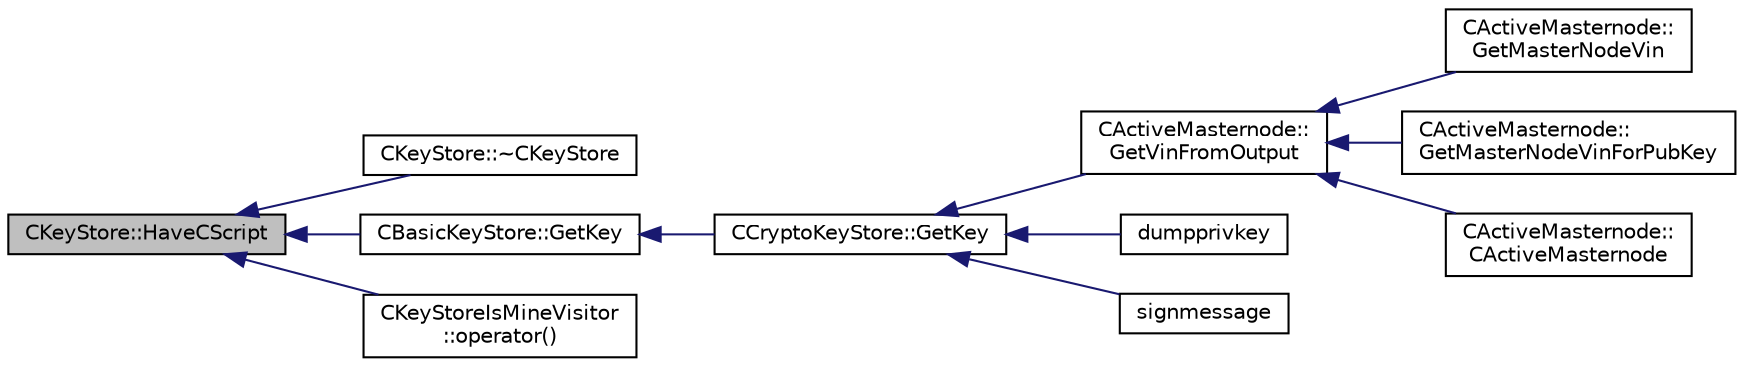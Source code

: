 digraph "CKeyStore::HaveCScript"
{
  edge [fontname="Helvetica",fontsize="10",labelfontname="Helvetica",labelfontsize="10"];
  node [fontname="Helvetica",fontsize="10",shape=record];
  rankdir="LR";
  Node127 [label="CKeyStore::HaveCScript",height=0.2,width=0.4,color="black", fillcolor="grey75", style="filled", fontcolor="black"];
  Node127 -> Node128 [dir="back",color="midnightblue",fontsize="10",style="solid",fontname="Helvetica"];
  Node128 [label="CKeyStore::~CKeyStore",height=0.2,width=0.4,color="black", fillcolor="white", style="filled",URL="$d0/dc3/class_c_key_store.html#a9bfaef2bcd6effc467a96043f44044a0"];
  Node127 -> Node129 [dir="back",color="midnightblue",fontsize="10",style="solid",fontname="Helvetica"];
  Node129 [label="CBasicKeyStore::GetKey",height=0.2,width=0.4,color="black", fillcolor="white", style="filled",URL="$db/db1/class_c_basic_key_store.html#a69328ee642e4234922356f59876e956d"];
  Node129 -> Node130 [dir="back",color="midnightblue",fontsize="10",style="solid",fontname="Helvetica"];
  Node130 [label="CCryptoKeyStore::GetKey",height=0.2,width=0.4,color="black", fillcolor="white", style="filled",URL="$db/dad/class_c_crypto_key_store.html#af46ec271fffb65a113702ba40a3738c8"];
  Node130 -> Node131 [dir="back",color="midnightblue",fontsize="10",style="solid",fontname="Helvetica"];
  Node131 [label="CActiveMasternode::\lGetVinFromOutput",height=0.2,width=0.4,color="black", fillcolor="white", style="filled",URL="$d9/d29/class_c_active_masternode.html#abc2ae1e24001f80ace4bbea2b6453944"];
  Node131 -> Node132 [dir="back",color="midnightblue",fontsize="10",style="solid",fontname="Helvetica"];
  Node132 [label="CActiveMasternode::\lGetMasterNodeVin",height=0.2,width=0.4,color="black", fillcolor="white", style="filled",URL="$d9/d29/class_c_active_masternode.html#adc93036b86ee9ef6abe5e0b783a51283"];
  Node131 -> Node133 [dir="back",color="midnightblue",fontsize="10",style="solid",fontname="Helvetica"];
  Node133 [label="CActiveMasternode::\lGetMasterNodeVinForPubKey",height=0.2,width=0.4,color="black", fillcolor="white", style="filled",URL="$d9/d29/class_c_active_masternode.html#ada17e6bbfd69a3acf166b49c10365da4"];
  Node131 -> Node134 [dir="back",color="midnightblue",fontsize="10",style="solid",fontname="Helvetica"];
  Node134 [label="CActiveMasternode::\lCActiveMasternode",height=0.2,width=0.4,color="black", fillcolor="white", style="filled",URL="$d9/d29/class_c_active_masternode.html#a7ffb946d1b2aad0054d3b3efce8c0543"];
  Node130 -> Node135 [dir="back",color="midnightblue",fontsize="10",style="solid",fontname="Helvetica"];
  Node135 [label="dumpprivkey",height=0.2,width=0.4,color="black", fillcolor="white", style="filled",URL="$dc/dbf/rpcdump_8cpp.html#a4010fb238298e15c540d3e5ecd60f858"];
  Node130 -> Node136 [dir="back",color="midnightblue",fontsize="10",style="solid",fontname="Helvetica"];
  Node136 [label="signmessage",height=0.2,width=0.4,color="black", fillcolor="white", style="filled",URL="$df/d1d/rpcwallet_8cpp.html#a315b42a2c859c4b50a54c1b05984928c"];
  Node127 -> Node137 [dir="back",color="midnightblue",fontsize="10",style="solid",fontname="Helvetica"];
  Node137 [label="CKeyStoreIsMineVisitor\l::operator()",height=0.2,width=0.4,color="black", fillcolor="white", style="filled",URL="$de/dbc/class_c_key_store_is_mine_visitor.html#ab2e7cc68fb08b4d6d6e52d6adb2390b3"];
}
